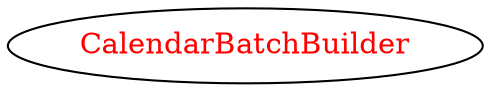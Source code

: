 digraph dependencyGraph {
 concentrate=true;
 ranksep="2.0";
 rankdir="LR"; 
 splines="ortho";
"CalendarBatchBuilder" [fontcolor="red"];
}